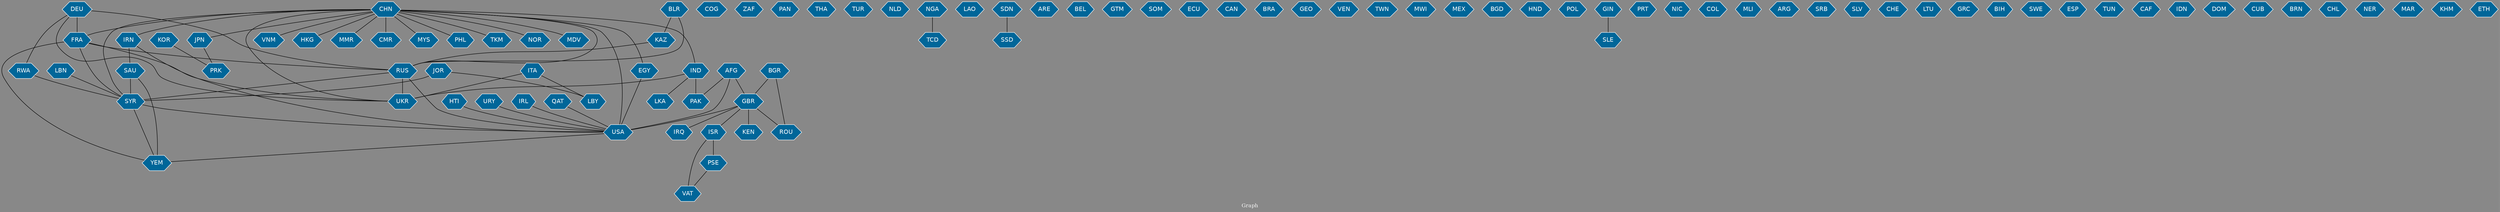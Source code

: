 // Countries together in item graph
graph {
	graph [bgcolor="#888888" fontcolor=white fontsize=12 label="Graph" outputorder=edgesfirst overlap=prism]
	node [color=white fillcolor="#006699" fontcolor=white fontname=Helvetica shape=hexagon style=filled]
	edge [arrowhead=open color=black fontcolor=white fontname=Courier fontsize=12]
		SYR [label=SYR]
		LBN [label=LBN]
		CHN [label=CHN]
		RUS [label=RUS]
		UKR [label=UKR]
		JPN [label=JPN]
		PAK [label=PAK]
		COG [label=COG]
		LBY [label=LBY]
		JOR [label=JOR]
		ZAF [label=ZAF]
		USA [label=USA]
		IND [label=IND]
		PAN [label=PAN]
		THA [label=THA]
		RWA [label=RWA]
		TUR [label=TUR]
		NLD [label=NLD]
		IRN [label=IRN]
		EGY [label=EGY]
		AFG [label=AFG]
		NGA [label=NGA]
		KOR [label=KOR]
		SAU [label=SAU]
		VNM [label=VNM]
		ISR [label=ISR]
		PSE [label=PSE]
		LAO [label=LAO]
		SSD [label=SSD]
		SDN [label=SDN]
		HKG [label=HKG]
		FRA [label=FRA]
		GBR [label=GBR]
		KEN [label=KEN]
		ARE [label=ARE]
		BEL [label=BEL]
		GTM [label=GTM]
		MMR [label=MMR]
		VAT [label=VAT]
		CMR [label=CMR]
		ITA [label=ITA]
		SOM [label=SOM]
		ECU [label=ECU]
		YEM [label=YEM]
		CAN [label=CAN]
		BRA [label=BRA]
		DEU [label=DEU]
		GEO [label=GEO]
		VEN [label=VEN]
		MYS [label=MYS]
		TWN [label=TWN]
		PHL [label=PHL]
		MWI [label=MWI]
		MEX [label=MEX]
		BGD [label=BGD]
		HND [label=HND]
		PRK [label=PRK]
		POL [label=POL]
		HTI [label=HTI]
		GIN [label=GIN]
		SLE [label=SLE]
		PRT [label=PRT]
		NIC [label=NIC]
		COL [label=COL]
		MLI [label=MLI]
		ARG [label=ARG]
		SRB [label=SRB]
		IRQ [label=IRQ]
		SLV [label=SLV]
		BLR [label=BLR]
		KAZ [label=KAZ]
		TKM [label=TKM]
		URY [label=URY]
		CHE [label=CHE]
		IRL [label=IRL]
		LTU [label=LTU]
		LKA [label=LKA]
		GRC [label=GRC]
		NOR [label=NOR]
		BIH [label=BIH]
		SWE [label=SWE]
		ESP [label=ESP]
		TUN [label=TUN]
		TCD [label=TCD]
		CAF [label=CAF]
		IDN [label=IDN]
		DOM [label=DOM]
		CUB [label=CUB]
		BRN [label=BRN]
		CHL [label=CHL]
		NER [label=NER]
		MAR [label=MAR]
		MDV [label=MDV]
		KHM [label=KHM]
		ETH [label=ETH]
		BGR [label=BGR]
		ROU [label=ROU]
		QAT [label=QAT]
			CHN -- TKM [weight=1]
			SYR -- USA [weight=4]
			DEU -- UKR [weight=1]
			EGY -- USA [weight=1]
			ISR -- PSE [weight=7]
			DEU -- RUS [weight=2]
			IND -- PAK [weight=12]
			KAZ -- RUS [weight=4]
			CHN -- USA [weight=5]
			GBR -- ISR [weight=2]
			ITA -- LBY [weight=1]
			CHN -- PHL [weight=3]
			SAU -- YEM [weight=1]
			KOR -- PRK [weight=1]
			RUS -- USA [weight=1]
			CHN -- CMR [weight=1]
			CHN -- IRN [weight=1]
			URY -- USA [weight=1]
			CHN -- EGY [weight=1]
			CHN -- MYS [weight=1]
			RUS -- SYR [weight=3]
			BLR -- RUS [weight=4]
			GBR -- KEN [weight=2]
			CHN -- IND [weight=1]
			IND -- LKA [weight=1]
			HTI -- USA [weight=1]
			GBR -- ROU [weight=1]
			CHN -- MMR [weight=2]
			SDN -- SSD [weight=17]
			SYR -- YEM [weight=1]
			AFG -- GBR [weight=1]
			AFG -- PAK [weight=1]
			NGA -- TCD [weight=1]
			PSE -- VAT [weight=2]
			AFG -- USA [weight=6]
			GBR -- USA [weight=2]
			DEU -- RWA [weight=1]
			JPN -- PRK [weight=2]
			ISR -- VAT [weight=3]
			SAU -- SYR [weight=1]
			CHN -- MDV [weight=1]
			JOR -- LBY [weight=2]
			CHN -- RUS [weight=10]
			DEU -- FRA [weight=1]
			CHN -- JPN [weight=6]
			RWA -- SYR [weight=1]
			CHN -- UKR [weight=1]
			LBN -- SYR [weight=3]
			RUS -- UKR [weight=58]
			BGR -- ROU [weight=1]
			ITA -- UKR [weight=1]
			GBR -- IRQ [weight=1]
			FRA -- RUS [weight=5]
			IRN -- USA [weight=1]
			CHN -- FRA [weight=1]
			FRA -- YEM [weight=1]
			JOR -- SYR [weight=3]
			IRN -- SAU [weight=1]
			USA -- YEM [weight=2]
			GIN -- SLE [weight=1]
			CHN -- VNM [weight=9]
			CHN -- NOR [weight=1]
			BLR -- KAZ [weight=4]
			BGR -- GBR [weight=1]
			CHN -- SYR [weight=3]
			FRA -- UKR [weight=1]
			IND -- UKR [weight=1]
			FRA -- SYR [weight=2]
			IRL -- USA [weight=2]
			QAT -- USA [weight=1]
			CHN -- HKG [weight=1]
}